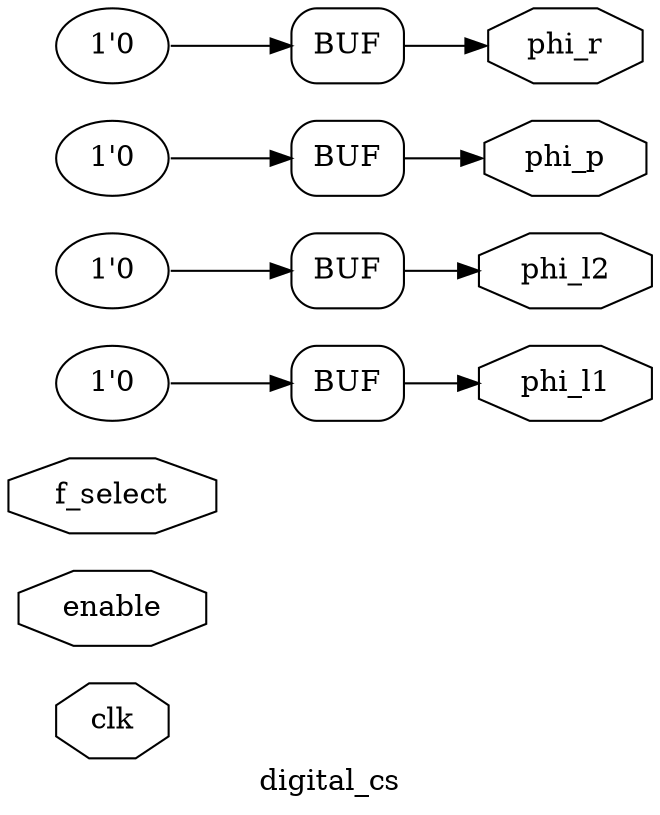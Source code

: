 digraph "digital_cs" {
label="digital_cs";
rankdir="LR";
remincross=true;
n1 [ shape=octagon, label="clk", color="black", fontcolor="black" ];
n2 [ shape=octagon, label="enable", color="black", fontcolor="black" ];
n3 [ shape=octagon, label="f_select", color="black", fontcolor="black" ];
n4 [ shape=octagon, label="phi_l1", color="black", fontcolor="black" ];
n5 [ shape=octagon, label="phi_l2", color="black", fontcolor="black" ];
n6 [ shape=octagon, label="phi_p", color="black", fontcolor="black" ];
n7 [ shape=octagon, label="phi_r", color="black", fontcolor="black" ];
v0 [ label="1'0" ];
x1 [shape=box, style=rounded, label="BUF", ];
v2 [ label="1'0" ];
x3 [shape=box, style=rounded, label="BUF", ];
v4 [ label="1'0" ];
x5 [shape=box, style=rounded, label="BUF", ];
v6 [ label="1'0" ];
x7 [shape=box, style=rounded, label="BUF", ];
x1:e -> n4:w [color="black", fontcolor="black", label=""];
x3:e -> n5:w [color="black", fontcolor="black", label=""];
x5:e -> n6:w [color="black", fontcolor="black", label=""];
x7:e -> n7:w [color="black", fontcolor="black", label=""];
v0:e -> x1:w [color="black", fontcolor="black", label=""];
v2:e -> x3:w [color="black", fontcolor="black", label=""];
v4:e -> x5:w [color="black", fontcolor="black", label=""];
v6:e -> x7:w [color="black", fontcolor="black", label=""];
}

